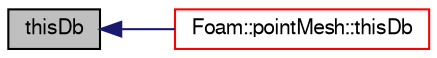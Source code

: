 digraph "thisDb"
{
  bgcolor="transparent";
  edge [fontname="FreeSans",fontsize="10",labelfontname="FreeSans",labelfontsize="10"];
  node [fontname="FreeSans",fontsize="10",shape=record];
  rankdir="LR";
  Node4 [label="thisDb",height=0.2,width=0.4,color="black", fillcolor="grey75", style="filled", fontcolor="black"];
  Node4 -> Node5 [dir="back",color="midnightblue",fontsize="10",style="solid",fontname="FreeSans"];
  Node5 [label="Foam::pointMesh::thisDb",height=0.2,width=0.4,color="red",URL="$a27246.html#a5f5bc984783118ded801fa381b2a4719",tooltip="Return database. For now is its polyMesh. "];
}
